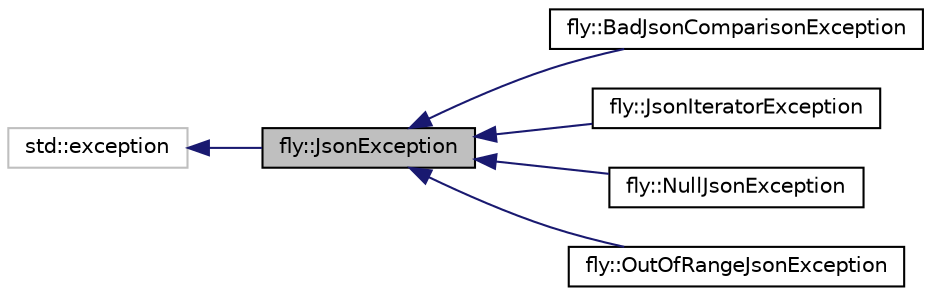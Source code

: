 digraph "fly::JsonException"
{
 // LATEX_PDF_SIZE
  edge [fontname="Helvetica",fontsize="10",labelfontname="Helvetica",labelfontsize="10"];
  node [fontname="Helvetica",fontsize="10",shape=record];
  rankdir="LR";
  Node1 [label="fly::JsonException",height=0.2,width=0.4,color="black", fillcolor="grey75", style="filled", fontcolor="black",tooltip=" "];
  Node2 -> Node1 [dir="back",color="midnightblue",fontsize="10",style="solid",fontname="Helvetica"];
  Node2 [label="std::exception",height=0.2,width=0.4,color="grey75", fillcolor="white", style="filled",tooltip=" "];
  Node1 -> Node3 [dir="back",color="midnightblue",fontsize="10",style="solid",fontname="Helvetica"];
  Node3 [label="fly::BadJsonComparisonException",height=0.2,width=0.4,color="black", fillcolor="white", style="filled",URL="$classfly_1_1_bad_json_comparison_exception.html",tooltip=" "];
  Node1 -> Node4 [dir="back",color="midnightblue",fontsize="10",style="solid",fontname="Helvetica"];
  Node4 [label="fly::JsonIteratorException",height=0.2,width=0.4,color="black", fillcolor="white", style="filled",URL="$classfly_1_1_json_iterator_exception.html",tooltip=" "];
  Node1 -> Node5 [dir="back",color="midnightblue",fontsize="10",style="solid",fontname="Helvetica"];
  Node5 [label="fly::NullJsonException",height=0.2,width=0.4,color="black", fillcolor="white", style="filled",URL="$classfly_1_1_null_json_exception.html",tooltip=" "];
  Node1 -> Node6 [dir="back",color="midnightblue",fontsize="10",style="solid",fontname="Helvetica"];
  Node6 [label="fly::OutOfRangeJsonException",height=0.2,width=0.4,color="black", fillcolor="white", style="filled",URL="$classfly_1_1_out_of_range_json_exception.html",tooltip=" "];
}
